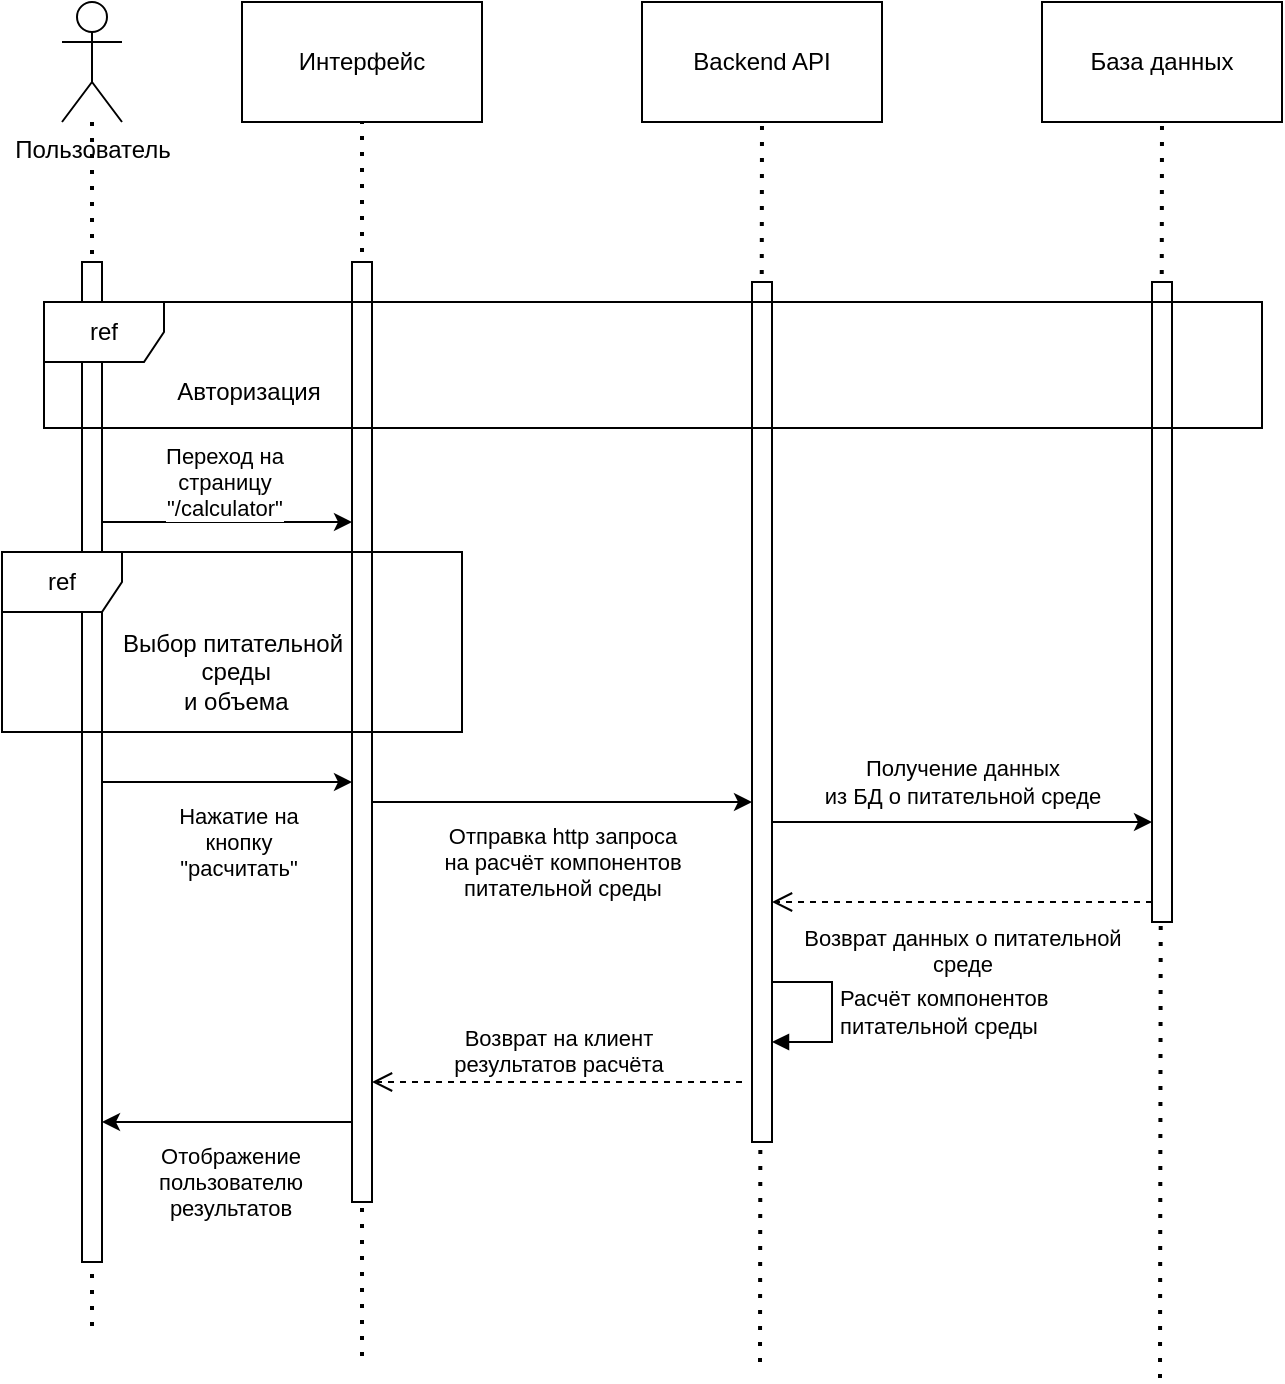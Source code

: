 <mxfile version="22.1.11" type="github">
  <diagram name="Page-1" id="hHci7Eus1n0ar48bg8fT">
    <mxGraphModel dx="1647" dy="868" grid="0" gridSize="10" guides="1" tooltips="1" connect="1" arrows="1" fold="1" page="1" pageScale="1" pageWidth="850" pageHeight="1100" math="0" shadow="0">
      <root>
        <mxCell id="0" />
        <mxCell id="1" parent="0" />
        <mxCell id="jAcQPBiitMufRKelgAvH-20" value="" style="endArrow=none;dashed=1;html=1;dashPattern=1 3;strokeWidth=2;rounded=0;" edge="1" parent="1" source="jAcQPBiitMufRKelgAvH-24">
          <mxGeometry width="50" height="50" relative="1" as="geometry">
            <mxPoint x="220" y="300" as="sourcePoint" />
            <mxPoint x="85" y="687" as="targetPoint" />
          </mxGeometry>
        </mxCell>
        <mxCell id="jAcQPBiitMufRKelgAvH-21" value="" style="endArrow=none;dashed=1;html=1;dashPattern=1 3;strokeWidth=2;rounded=0;entryX=0.5;entryY=1;entryDx=0;entryDy=0;" edge="1" parent="1" target="jAcQPBiitMufRKelgAvH-25">
          <mxGeometry width="50" height="50" relative="1" as="geometry">
            <mxPoint x="220" y="697" as="sourcePoint" />
            <mxPoint x="270" y="250" as="targetPoint" />
          </mxGeometry>
        </mxCell>
        <mxCell id="jAcQPBiitMufRKelgAvH-22" value="" style="endArrow=none;dashed=1;html=1;dashPattern=1 3;strokeWidth=2;rounded=0;entryX=0.5;entryY=1;entryDx=0;entryDy=0;" edge="1" parent="1" target="jAcQPBiitMufRKelgAvH-28">
          <mxGeometry width="50" height="50" relative="1" as="geometry">
            <mxPoint x="419" y="700" as="sourcePoint" />
            <mxPoint x="270" y="250" as="targetPoint" />
          </mxGeometry>
        </mxCell>
        <mxCell id="jAcQPBiitMufRKelgAvH-23" value="" style="endArrow=none;dashed=1;html=1;dashPattern=1 3;strokeWidth=2;rounded=0;entryX=0.5;entryY=1;entryDx=0;entryDy=0;" edge="1" parent="1" target="jAcQPBiitMufRKelgAvH-30">
          <mxGeometry width="50" height="50" relative="1" as="geometry">
            <mxPoint x="619" y="708" as="sourcePoint" />
            <mxPoint x="270" y="250" as="targetPoint" />
          </mxGeometry>
        </mxCell>
        <mxCell id="jAcQPBiitMufRKelgAvH-24" value="Пользователь" style="shape=umlActor;verticalLabelPosition=bottom;verticalAlign=top;html=1;outlineConnect=0;align=center;horizontal=1;labelPosition=center;" vertex="1" parent="1">
          <mxGeometry x="70" y="20" width="30" height="60" as="geometry" />
        </mxCell>
        <mxCell id="jAcQPBiitMufRKelgAvH-25" value="Интерфейс" style="rounded=0;whiteSpace=wrap;html=1;" vertex="1" parent="1">
          <mxGeometry x="160" y="20" width="120" height="60" as="geometry" />
        </mxCell>
        <mxCell id="jAcQPBiitMufRKelgAvH-26" value="" style="html=1;points=[[0,0,0,0,5],[0,1,0,0,-5],[1,0,0,0,5],[1,1,0,0,-5]];perimeter=orthogonalPerimeter;outlineConnect=0;targetShapes=umlLifeline;portConstraint=eastwest;newEdgeStyle={&quot;curved&quot;:0,&quot;rounded&quot;:0};" vertex="1" parent="1">
          <mxGeometry x="80" y="150" width="10" height="500" as="geometry" />
        </mxCell>
        <mxCell id="jAcQPBiitMufRKelgAvH-27" value="" style="html=1;points=[[0,0,0,0,5],[0,1,0,0,-5],[1,0,0,0,5],[1,1,0,0,-5]];perimeter=orthogonalPerimeter;outlineConnect=0;targetShapes=umlLifeline;portConstraint=eastwest;newEdgeStyle={&quot;curved&quot;:0,&quot;rounded&quot;:0};" vertex="1" parent="1">
          <mxGeometry x="215" y="150" width="10" height="470" as="geometry" />
        </mxCell>
        <mxCell id="jAcQPBiitMufRKelgAvH-28" value="Backend API" style="rounded=0;whiteSpace=wrap;html=1;" vertex="1" parent="1">
          <mxGeometry x="360" y="20" width="120" height="60" as="geometry" />
        </mxCell>
        <mxCell id="jAcQPBiitMufRKelgAvH-29" value="" style="html=1;points=[[0,0,0,0,5],[0,1,0,0,-5],[1,0,0,0,5],[1,1,0,0,-5]];perimeter=orthogonalPerimeter;outlineConnect=0;targetShapes=umlLifeline;portConstraint=eastwest;newEdgeStyle={&quot;curved&quot;:0,&quot;rounded&quot;:0};" vertex="1" parent="1">
          <mxGeometry x="415" y="160" width="10" height="430" as="geometry" />
        </mxCell>
        <mxCell id="jAcQPBiitMufRKelgAvH-30" value="База данных" style="rounded=0;whiteSpace=wrap;html=1;" vertex="1" parent="1">
          <mxGeometry x="560" y="20" width="120" height="60" as="geometry" />
        </mxCell>
        <mxCell id="jAcQPBiitMufRKelgAvH-31" value="" style="html=1;points=[[0,0,0,0,5],[0,1,0,0,-5],[1,0,0,0,5],[1,1,0,0,-5]];perimeter=orthogonalPerimeter;outlineConnect=0;targetShapes=umlLifeline;portConstraint=eastwest;newEdgeStyle={&quot;curved&quot;:0,&quot;rounded&quot;:0};" vertex="1" parent="1">
          <mxGeometry x="615" y="160" width="10" height="320" as="geometry" />
        </mxCell>
        <mxCell id="jAcQPBiitMufRKelgAvH-32" value="ref" style="shape=umlFrame;whiteSpace=wrap;html=1;pointerEvents=0;labelBackgroundColor=default;" vertex="1" parent="1">
          <mxGeometry x="61" y="170" width="609" height="63" as="geometry" />
        </mxCell>
        <mxCell id="jAcQPBiitMufRKelgAvH-33" value="Авторизация" style="text;html=1;align=center;verticalAlign=middle;resizable=0;points=[];autosize=1;strokeColor=none;fillColor=none;" vertex="1" parent="1">
          <mxGeometry x="113" y="200" width="100" height="30" as="geometry" />
        </mxCell>
        <mxCell id="jAcQPBiitMufRKelgAvH-34" value="" style="endArrow=classic;html=1;rounded=0;" edge="1" parent="1" source="jAcQPBiitMufRKelgAvH-26" target="jAcQPBiitMufRKelgAvH-27">
          <mxGeometry width="50" height="50" relative="1" as="geometry">
            <mxPoint x="400" y="350" as="sourcePoint" />
            <mxPoint x="210" y="300" as="targetPoint" />
            <Array as="points">
              <mxPoint x="170" y="280" />
            </Array>
          </mxGeometry>
        </mxCell>
        <mxCell id="jAcQPBiitMufRKelgAvH-35" value="&lt;div&gt;Переход на &lt;br&gt;&lt;/div&gt;&lt;div&gt;страницу&lt;/div&gt;&lt;div&gt;&quot;/calculator&quot;&lt;br&gt;&lt;/div&gt;" style="edgeLabel;html=1;align=center;verticalAlign=middle;resizable=0;points=[];" vertex="1" connectable="0" parent="jAcQPBiitMufRKelgAvH-34">
          <mxGeometry x="-0.109" relative="1" as="geometry">
            <mxPoint x="5" y="-20" as="offset" />
          </mxGeometry>
        </mxCell>
        <mxCell id="jAcQPBiitMufRKelgAvH-48" value="ref" style="shape=umlFrame;whiteSpace=wrap;html=1;pointerEvents=0;" vertex="1" parent="1">
          <mxGeometry x="40" y="295" width="230" height="90" as="geometry" />
        </mxCell>
        <mxCell id="jAcQPBiitMufRKelgAvH-49" value="&lt;div&gt;Выбор питательной&lt;/div&gt;&lt;div&gt;&amp;nbsp;среды&lt;/div&gt;&amp;nbsp;и объема" style="text;html=1;align=center;verticalAlign=middle;resizable=0;points=[];autosize=1;strokeColor=none;fillColor=none;" vertex="1" parent="1">
          <mxGeometry x="90" y="325" width="130" height="60" as="geometry" />
        </mxCell>
        <mxCell id="jAcQPBiitMufRKelgAvH-50" value="" style="endArrow=classic;html=1;rounded=0;" edge="1" parent="1">
          <mxGeometry width="50" height="50" relative="1" as="geometry">
            <mxPoint x="90" y="410" as="sourcePoint" />
            <mxPoint x="215" y="410" as="targetPoint" />
          </mxGeometry>
        </mxCell>
        <mxCell id="jAcQPBiitMufRKelgAvH-51" value="&lt;div&gt;Нажатие на&lt;/div&gt;&lt;div&gt;кнопку&lt;/div&gt;&lt;div&gt;&quot;расчитать&quot;&lt;br&gt;&lt;/div&gt;" style="edgeLabel;html=1;align=center;verticalAlign=middle;resizable=0;points=[];" vertex="1" connectable="0" parent="jAcQPBiitMufRKelgAvH-50">
          <mxGeometry x="0.162" y="2" relative="1" as="geometry">
            <mxPoint x="-5" y="32" as="offset" />
          </mxGeometry>
        </mxCell>
        <mxCell id="jAcQPBiitMufRKelgAvH-52" value="" style="endArrow=classic;html=1;rounded=0;" edge="1" parent="1">
          <mxGeometry width="50" height="50" relative="1" as="geometry">
            <mxPoint x="225" y="420" as="sourcePoint" />
            <mxPoint x="415" y="420" as="targetPoint" />
          </mxGeometry>
        </mxCell>
        <mxCell id="jAcQPBiitMufRKelgAvH-53" value="&lt;div&gt;Отправка http запроса&lt;/div&gt;&lt;div&gt;на расчёт компонентов &lt;br&gt;&lt;/div&gt;&lt;div&gt;питательной среды&lt;br&gt;&lt;/div&gt;" style="edgeLabel;html=1;align=center;verticalAlign=middle;resizable=0;points=[];" vertex="1" connectable="0" parent="jAcQPBiitMufRKelgAvH-52">
          <mxGeometry x="-0.138" y="2" relative="1" as="geometry">
            <mxPoint x="13" y="32" as="offset" />
          </mxGeometry>
        </mxCell>
        <mxCell id="jAcQPBiitMufRKelgAvH-54" value="" style="endArrow=classic;html=1;rounded=0;" edge="1" parent="1">
          <mxGeometry width="50" height="50" relative="1" as="geometry">
            <mxPoint x="425" y="430" as="sourcePoint" />
            <mxPoint x="615" y="430" as="targetPoint" />
          </mxGeometry>
        </mxCell>
        <mxCell id="jAcQPBiitMufRKelgAvH-55" value="&lt;div&gt;Получение данных&lt;/div&gt;&lt;div&gt;из БД о питательной среде&lt;br&gt;&lt;/div&gt;" style="edgeLabel;html=1;align=center;verticalAlign=middle;resizable=0;points=[];" vertex="1" connectable="0" parent="jAcQPBiitMufRKelgAvH-54">
          <mxGeometry x="-0.107" y="-2" relative="1" as="geometry">
            <mxPoint x="10" y="-22" as="offset" />
          </mxGeometry>
        </mxCell>
        <mxCell id="jAcQPBiitMufRKelgAvH-56" value="&lt;div&gt;Возврат данных о питательной&lt;/div&gt;&lt;div&gt;среде&lt;br&gt;&lt;/div&gt;" style="html=1;verticalAlign=bottom;endArrow=open;dashed=1;endSize=8;curved=0;rounded=0;" edge="1" parent="1">
          <mxGeometry y="40" relative="1" as="geometry">
            <mxPoint x="615" y="470" as="sourcePoint" />
            <mxPoint x="425" y="470" as="targetPoint" />
            <mxPoint as="offset" />
          </mxGeometry>
        </mxCell>
        <mxCell id="jAcQPBiitMufRKelgAvH-58" value="&lt;div&gt;Расчёт компонентов&lt;/div&gt;&lt;div&gt;питательной среды&lt;br&gt;&lt;/div&gt;" style="html=1;align=left;spacingLeft=2;endArrow=block;rounded=0;edgeStyle=orthogonalEdgeStyle;curved=0;rounded=0;" edge="1" target="jAcQPBiitMufRKelgAvH-29" parent="1">
          <mxGeometry relative="1" as="geometry">
            <mxPoint x="425" y="510" as="sourcePoint" />
            <Array as="points">
              <mxPoint x="455" y="510" />
              <mxPoint x="455" y="540" />
            </Array>
            <mxPoint x="430" y="540.034" as="targetPoint" />
          </mxGeometry>
        </mxCell>
        <mxCell id="jAcQPBiitMufRKelgAvH-59" value="&lt;div&gt;Возврат на клиент&lt;/div&gt;&lt;div&gt;результатов расчёта&lt;br&gt;&lt;/div&gt;" style="html=1;verticalAlign=bottom;endArrow=open;dashed=1;endSize=8;curved=0;rounded=0;" edge="1" parent="1" target="jAcQPBiitMufRKelgAvH-27">
          <mxGeometry relative="1" as="geometry">
            <mxPoint x="410" y="560" as="sourcePoint" />
            <mxPoint x="330" y="560" as="targetPoint" />
          </mxGeometry>
        </mxCell>
        <mxCell id="jAcQPBiitMufRKelgAvH-60" value="" style="endArrow=classic;html=1;rounded=0;" edge="1" parent="1">
          <mxGeometry width="50" height="50" relative="1" as="geometry">
            <mxPoint x="215" y="580" as="sourcePoint" />
            <mxPoint x="90" y="580" as="targetPoint" />
          </mxGeometry>
        </mxCell>
        <mxCell id="jAcQPBiitMufRKelgAvH-61" value="&lt;div&gt;Отображение &lt;br&gt;&lt;/div&gt;&lt;div&gt;пользователю&lt;/div&gt;&lt;div&gt;результатов&lt;br&gt;&lt;/div&gt;" style="edgeLabel;html=1;align=center;verticalAlign=middle;resizable=0;points=[];" vertex="1" connectable="0" parent="jAcQPBiitMufRKelgAvH-60">
          <mxGeometry x="0.02" y="3" relative="1" as="geometry">
            <mxPoint x="3" y="27" as="offset" />
          </mxGeometry>
        </mxCell>
      </root>
    </mxGraphModel>
  </diagram>
</mxfile>
